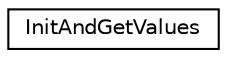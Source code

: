 digraph "Graphical Class Hierarchy"
{
 // LATEX_PDF_SIZE
  edge [fontname="Helvetica",fontsize="10",labelfontname="Helvetica",labelfontsize="10"];
  node [fontname="Helvetica",fontsize="10",shape=record];
  rankdir="LR";
  Node0 [label="InitAndGetValues",height=0.2,width=0.4,color="black", fillcolor="white", style="filled",URL="$classoperations__research_1_1_init_and_get_values.html",tooltip="Utility class to encapsulate an IntVarIterator and use it in a range-based loop."];
}
